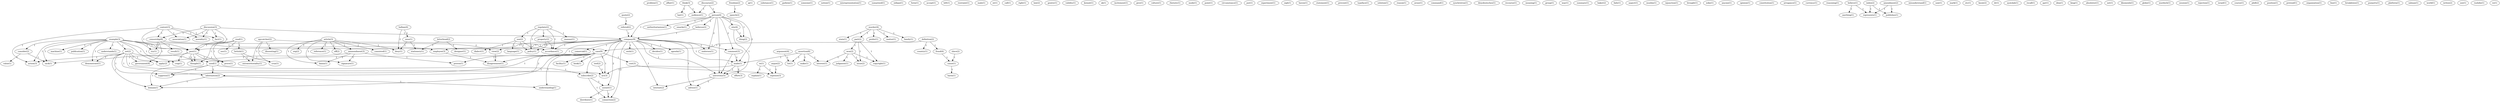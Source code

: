 digraph G {
  problem [ label="problem(1)" ];
  affair [ label="affair(1)" ];
  example [ label="example(3)" ];
  consider [ label="consider(2)" ];
  machine [ label="machine(1)" ];
  publication [ label="publication(1)" ];
  set [ label="set(2)" ];
  post [ label="post(2)" ];
  understands [ label="understands(1)" ];
  crap [ label="crap(1)" ];
  sack [ label="sack(1)" ];
  post [ label="post(1)" ];
  employee [ label="employee(3)" ];
  try [ label="try(1)" ];
  apply [ label="apply(2)" ];
  demonstrate [ label="demonstrate(1)" ];
  action [ label="action(3)" ];
  freedom [ label="freedom(2)" ];
  speech [ label="speech(2)" ];
  regulate [ label="regulate(2)" ];
  property [ label="property(2)" ];
  use [ label="use(2)" ];
  policy [ label="policy(1)" ];
  manner [ label="manner(1)" ];
  accordance [ label="accordance(1)" ];
  discourse [ label="discourse(2)" ];
  person [ label="person(4)" ];
  audience [ label="audience(1)" ];
  aj [ label="aj(1)" ];
  substance [ label="substance(1)" ];
  godwin [ label="godwin(1)" ];
  someone [ label="someone(1)" ];
  cause [ label="cause(1)" ];
  harm [ label="harm(1)" ];
  site [ label="site(4)" ];
  believes [ label="believes(2)" ];
  company [ label="company(9)" ];
  authoritarianism [ label="authoritarianism(1)" ];
  comment [ label="comment(3)" ];
  smacks [ label="smacks(1)" ];
  thing [ label="thing(2)" ];
  made [ label="made(1)" ];
  endorses [ label="endorses(1)" ];
  university [ label="university(5)" ];
  notion [ label="notion(1)" ];
  definition [ label="definition(2)" ];
  case [ label="case(9)" ];
  country [ label="country(1)" ];
  fraud [ label="fraud(4)" ];
  spycatcher [ label="spycatcher(2)" ];
  dissenting [ label="dissenting(1)" ];
  extrateritoriality [ label="extrateritoriality(1)" ];
  crux [ label="crux(1)" ];
  used [ label="used(1)" ];
  book [ label="book(1)" ];
  information [ label="information(2)" ];
  understanding [ label="understanding(1)" ];
  domain [ label="domain(1)" ];
  suppress [ label="suppress(1)" ];
  proves [ label="proves(1)" ];
  facility [ label="facility(1)" ];
  cost [ label="cost(3)" ];
  act [ label="act(3)" ];
  misrepresentation [ label="misrepresentation(1)" ];
  value [ label="value(1)" ];
  letterhead [ label="letterhead(2)" ];
  designer [ label="designer(1)" ];
  stationery [ label="stationery(1)" ];
  sumarized [ label="sumarized(1)" ];
  article [ label="article(3)" ];
  ammendment [ label="ammendment(3)" ];
  reference [ label="reference(1)" ];
  damn [ label="damn(1)" ];
  eff [ label="eff(2)" ];
  desy [ label="desy(1)" ];
  consisted [ label="consisted(1)" ];
  signature [ label="signature(1)" ];
  org [ label="org(2)" ];
  sidiqui [ label="sidiqui(1)" ];
  form [ label="form(1)" ];
  accept [ label="accept(1)" ];
  left [ label="left(1)" ];
  restraint [ label="restraint(1)" ];
  male [ label="male(1)" ];
  nt [ label="nt(1)" ];
  call [ label="call(1)" ];
  right [ label="right(1)" ];
  law [ label="law(2)" ];
  gentry [ label="gentry(1)" ];
  government [ label="government(4)" ];
  validity [ label="validity(1)" ];
  kewait [ label="kewait(1)" ];
  subscribe [ label="subscribe(2)" ];
  uk [ label="uk(1)" ];
  quote [ label="quote(2)" ];
  refered [ label="refered(2)" ];
  incitement [ label="incitement(1)" ];
  give [ label="give(1)" ];
  culture [ label="culture(1)" ];
  rhetoric [ label="rhetoric(1)" ];
  mode [ label="mode(1)" ];
  assertion [ label="assertion(6)" ];
  make [ label="make(1)" ];
  interest [ label="interest(1)" ];
  lot [ label="lot(1)" ];
  murder [ label="murder(4)" ];
  part [ label="part(2)" ];
  prefer [ label="prefer(1)" ];
  matter [ label="matter(1)" ];
  family [ label="family(1)" ];
  state [ label="state(1)" ];
  point [ label="point(1)" ];
  hallam [ label="hallam(4)" ];
  zeus [ label="zeus(1)" ];
  thought [ label="thought(1)" ];
  prove [ label="prove(1)" ];
  circumstance [ label="circumstance(1)" ];
  won [ label="won(2)" ];
  copyright [ label="copyright(1)" ];
  issue [ label="issue(2)" ];
  put [ label="put(1)" ];
  re [ label="re(1)" ];
  explain [ label="explain(1)" ];
  expense [ label="expense(3)" ];
  experiment [ label="experiment(1)" ];
  sigh [ label="sigh(1)" ];
  judgment [ label="judgment(1)" ];
  haven [ label="haven(1)" ];
  statement [ label="statement(1)" ];
  language [ label="language(1)" ];
  dialect [ label="dialect(1)" ];
  prevent [ label="prevent(1)" ];
  typeface [ label="typeface(1)" ];
  solution [ label="solution(1)" ];
  reason [ label="reason(1)" ];
  arose [ label="arose(1)" ];
  command [ label="command(1)" ];
  synchrotron [ label="synchrotron(1)" ];
  read [ label="read(1)" ];
  british [ label="british(1)" ];
  soc [ label="soc(1)" ];
  desydeutsches [ label="desydeutsches(1)" ];
  recourse [ label="recourse(1)" ];
  meaning [ label="meaning(1)" ];
  group [ label="group(1)" ];
  way [ label="way(1)" ];
  discussion [ label="discussion(3)" ];
  association [ label="association(1)" ];
  censorship [ label="censorship(8)" ];
  fact [ label="fact(1)" ];
  morality [ label="morality(1)" ];
  wish [ label="wish(1)" ];
  decides [ label="decides(1)" ];
  usenet [ label="usenet(1)" ];
  view [ label="view(2)" ];
  disagreement [ label="disagreement(1)" ];
  agenda [ label="agenda(1)" ];
  comercial [ label="comercial(1)" ];
  internet [ label="internet(2)" ];
  adress [ label="adress(1)" ];
  connection [ label="connection(2)" ];
  summary [ label="summary(1)" ];
  baker [ label="baker(2)" ];
  fails [ label="fails(1)" ];
  aspect [ label="aspect(1)" ];
  think [ label="think(3)" ];
  hat [ label="hat(1)" ];
  muslim [ label="muslim(1)" ];
  injunction [ label="injunction(1)" ];
  brought [ label="brought(1)" ];
  mike [ label="mike(1)" ];
  context [ label="context(3)" ];
  anyone [ label="anyone(1)" ];
  opinion [ label="opinion(1)" ];
  constitution [ label="constitution(1)" ];
  arrogance [ label="arrogance(1)" ];
  result [ label="result(1)" ];
  distribute [ label="distribute(1)" ];
  slave [ label="slave(2)" ];
  cause [ label="cause(1)" ];
  currency [ label="currency(1)" ];
  reasoning [ label="reasoning(1)" ];
  believe [ label="believe(1)" ];
  anything [ label="anything(1)" ];
  represents [ label="represents(1)" ];
  misunderstand [ label="misunderstand(1)" ];
  saw [ label="saw(1)" ];
  mark [ label="mark(1)" ];
  effort [ label="effort(3)" ];
  amendment [ label="amendment(2)" ];
  publishes [ label="publishes(1)" ];
  etc [ label="etc(1)" ];
  know [ label="know(2)" ];
  dr [ label="dr(1)" ];
  ayatolah [ label="ayatolah(1)" ];
  recall [ label="recall(1)" ];
  apr [ label="apr(1)" ];
  idea [ label="idea(1)" ];
  king [ label="king(1)" ];
  absolutist [ label="absolutist(1)" ];
  net [ label="net(1)" ];
  teel [ label="teel(2)" ];
  khomenhi [ label="khomenhi(1)" ];
  globe [ label="globe(1)" ];
  murdoch [ label="murdoch(1)" ];
  index [ label="index(2)" ];
  session [ label="session(1)" ];
  rejection [ label="rejection(1)" ];
  israel [ label="israel(1)" ];
  argue [ label="argue(2)" ];
  course [ label="course(1)" ];
  phill [ label="phill(2)" ];
  position [ label="position(1)" ];
  pretend [ label="pretend(1)" ];
  organization [ label="organization(1)" ];
  line [ label="line(1)" ];
  breakdown [ label="breakdown(1)" ];
  purports [ label="purports(1)" ];
  platform [ label="platform(1)" ];
  salman [ label="salman(1)" ];
  world [ label="world(1)" ];
  writes [ label="writes(2)" ];
  see [ label="see(1)" ];
  argument [ label="argument(4)" ];
  rushdie [ label="rushdie(1)" ];
  ve [ label="ve(1)" ];
  example -> consider [ label="1" ];
  example -> machine [ label="1" ];
  example -> publication [ label="1" ];
  example -> set [ label="1" ];
  example -> post [ label="1" ];
  example -> understands [ label="1" ];
  example -> crap [ label="1" ];
  example -> sack [ label="1" ];
  example -> post [ label="1" ];
  example -> employee [ label="1" ];
  example -> try [ label="1" ];
  example -> apply [ label="1" ];
  example -> demonstrate [ label="1" ];
  example -> action [ label="1" ];
  freedom -> speech [ label="1" ];
  regulate -> property [ label="1" ];
  regulate -> use [ label="1" ];
  regulate -> policy [ label="1" ];
  regulate -> manner [ label="1" ];
  regulate -> accordance [ label="1" ];
  discourse -> person [ label="1" ];
  discourse -> audience [ label="1" ];
  cause -> harm [ label="1" ];
  person -> site [ label="2" ];
  person -> believes [ label="2" ];
  person -> company [ label="1" ];
  person -> authoritarianism [ label="1" ];
  person -> comment [ label="2" ];
  person -> smacks [ label="1" ];
  person -> thing [ label="1" ];
  person -> made [ label="2" ];
  person -> endorses [ label="2" ];
  person -> university [ label="2" ];
  definition -> case [ label="1" ];
  definition -> country [ label="1" ];
  definition -> fraud [ label="1" ];
  spycatcher -> case [ label="1" ];
  spycatcher -> dissenting [ label="1" ];
  spycatcher -> extrateritoriality [ label="1" ];
  spycatcher -> crux [ label="1" ];
  case -> used [ label="1" ];
  case -> book [ label="1" ];
  case -> information [ label="2" ];
  case -> understanding [ label="1" ];
  case -> domain [ label="1" ];
  case -> suppress [ label="1" ];
  case -> proves [ label="1" ];
  case -> facility [ label="1" ];
  case -> cost [ label="1" ];
  case -> act [ label="1" ];
  consider -> value [ label="1" ];
  consider -> sack [ label="1" ];
  letterhead -> designer [ label="1" ];
  letterhead -> stationery [ label="1" ];
  article -> ammendment [ label="1" ];
  article -> reference [ label="1" ];
  article -> damn [ label="1" ];
  article -> eff [ label="1" ];
  article -> desy [ label="1" ];
  article -> consisted [ label="1" ];
  article -> signature [ label="1" ];
  article -> org [ label="1" ];
  property -> policy [ label="1" ];
  property -> accordance [ label="1" ];
  site -> thing [ label="1" ];
  site -> university [ label="1" ];
  set -> used [ label="1" ];
  set -> information [ label="1" ];
  set -> domain [ label="1" ];
  set -> suppress [ label="1" ];
  set -> apply [ label="1" ];
  set -> demonstrate [ label="1" ];
  set -> act [ label="1" ];
  set -> action [ label="1" ];
  set -> government [ label="1" ];
  used -> information [ label="1" ];
  used -> domain [ label="1" ];
  used -> subscribe [ label="1" ];
  used -> suppress [ label="1" ];
  quote -> refered [ label="1" ];
  assertion -> made [ label="1" ];
  assertion -> make [ label="3" ];
  assertion -> interest [ label="1" ];
  assertion -> lot [ label="1" ];
  murder -> part [ label="1" ];
  murder -> prefer [ label="1" ];
  murder -> matter [ label="1" ];
  murder -> family [ label="1" ];
  murder -> state [ label="1" ];
  hallam -> zeus [ label="1" ];
  hallam -> desy [ label="2" ];
  post -> crap [ label="1" ];
  post -> sack [ label="1" ];
  post -> thought [ label="1" ];
  post -> prove [ label="1" ];
  believes -> company [ label="1" ];
  ammendment -> damn [ label="1" ];
  ammendment -> proves [ label="1" ];
  ammendment -> signature [ label="1" ];
  ammendment -> apply [ label="1" ];
  part -> won [ label="1" ];
  part -> copyright [ label="1" ];
  part -> issue [ label="1" ];
  re -> explain [ label="1" ];
  re -> expense [ label="1" ];
  won -> judgment [ label="1" ];
  won -> copyright [ label="1" ];
  won -> issue [ label="1" ];
  won -> interest [ label="1" ];
  use -> policy [ label="1" ];
  use -> language [ label="1" ];
  use -> dialect [ label="1" ];
  use -> accordance [ label="1" ];
  refered -> company [ label="1" ];
  read -> british [ label="1" ];
  read -> soc [ label="1" ];
  read -> post [ label="1" ];
  read -> thought [ label="1" ];
  read -> prove [ label="1" ];
  information -> understanding [ label="1" ];
  information -> domain [ label="1" ];
  british -> extrateritoriality [ label="1" ];
  british -> crux [ label="1" ];
  discussion -> company [ label="1" ];
  discussion -> post [ label="1" ];
  discussion -> association [ label="1" ];
  discussion -> censorship [ label="1" ];
  discussion -> fact [ label="1" ];
  discussion -> morality [ label="1" ];
  company -> wish [ label="1" ];
  company -> post [ label="1" ];
  company -> decides [ label="1" ];
  company -> comment [ label="1" ];
  company -> subscribe [ label="2" ];
  company -> usenet [ label="2" ];
  company -> view [ label="1" ];
  company -> employee [ label="1" ];
  company -> made [ label="1" ];
  company -> disagreement [ label="1" ];
  company -> endorses [ label="1" ];
  company -> agenda [ label="1" ];
  company -> comercial [ label="1" ];
  company -> university [ label="1" ];
  company -> internet [ label="1" ];
  company -> accordance [ label="1" ];
  company -> adress [ label="1" ];
  company -> connection [ label="2" ];
  think -> hat [ label="1" ];
  think -> audience [ label="1" ];
  context -> post [ label="1" ];
  context -> association [ label="1" ];
  context -> censorship [ label="1" ];
  context -> fact [ label="1" ];
  context -> morality [ label="1" ];
  context -> action [ label="1" ];
  post -> thought [ label="1" ];
  post -> prove [ label="1" ];
  zeus -> stationery [ label="1" ];
  zeus -> desy [ label="1" ];
  comment -> made [ label="2" ];
  comment -> university [ label="1" ];
  subscribe -> usenet [ label="1" ];
  subscribe -> connection [ label="1" ];
  censorship -> view [ label="2" ];
  censorship -> result [ label="1" ];
  censorship -> try [ label="1" ];
  censorship -> government [ label="1" ];
  usenet -> distribute [ label="1" ];
  usenet -> connection [ label="2" ];
  slave -> cause [ label="1" ];
  believe -> anything [ label="1" ];
  believe -> represents [ label="1" ];
  view -> disagreement [ label="1" ];
  employee -> disagreement [ label="1" ];
  made -> university [ label="1" ];
  made -> act [ label="1" ];
  made -> effort [ label="2" ];
  amendment -> publishes [ label="1" ];
  amendment -> represents [ label="1" ];
  teel -> act [ label="1" ];
  index -> publishes [ label="1" ];
  index -> represents [ label="1" ];
  fraud -> cause [ label="1" ];
  argue -> expense [ label="1" ];
  university -> internet [ label="1" ];
  university -> adress [ label="1" ];
  cost -> expense [ label="1" ];
  argument -> lot [ label="1" ];
}
